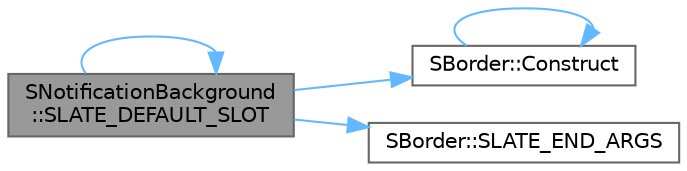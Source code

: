 digraph "SNotificationBackground::SLATE_DEFAULT_SLOT"
{
 // INTERACTIVE_SVG=YES
 // LATEX_PDF_SIZE
  bgcolor="transparent";
  edge [fontname=Helvetica,fontsize=10,labelfontname=Helvetica,labelfontsize=10];
  node [fontname=Helvetica,fontsize=10,shape=box,height=0.2,width=0.4];
  rankdir="LR";
  Node1 [id="Node000001",label="SNotificationBackground\l::SLATE_DEFAULT_SLOT",height=0.2,width=0.4,color="gray40", fillcolor="grey60", style="filled", fontcolor="black",tooltip=" "];
  Node1 -> Node2 [id="edge1_Node000001_Node000002",color="steelblue1",style="solid",tooltip=" "];
  Node2 [id="Node000002",label="SBorder::Construct",height=0.2,width=0.4,color="grey40", fillcolor="white", style="filled",URL="$d2/d51/classSBorder.html#ad01760241785a6e6cf32259ba917f8c8",tooltip="Construct this widget."];
  Node2 -> Node2 [id="edge2_Node000002_Node000002",color="steelblue1",style="solid",tooltip=" "];
  Node1 -> Node1 [id="edge3_Node000001_Node000001",color="steelblue1",style="solid",tooltip=" "];
  Node1 -> Node3 [id="edge4_Node000001_Node000003",color="steelblue1",style="solid",tooltip=" "];
  Node3 [id="Node000003",label="SBorder::SLATE_END_ARGS",height=0.2,width=0.4,color="grey40", fillcolor="white", style="filled",URL="$d2/d51/classSBorder.html#aa4e8a9c3e1b7ed2af040b9da876f0171",tooltip="Default constructor."];
}

